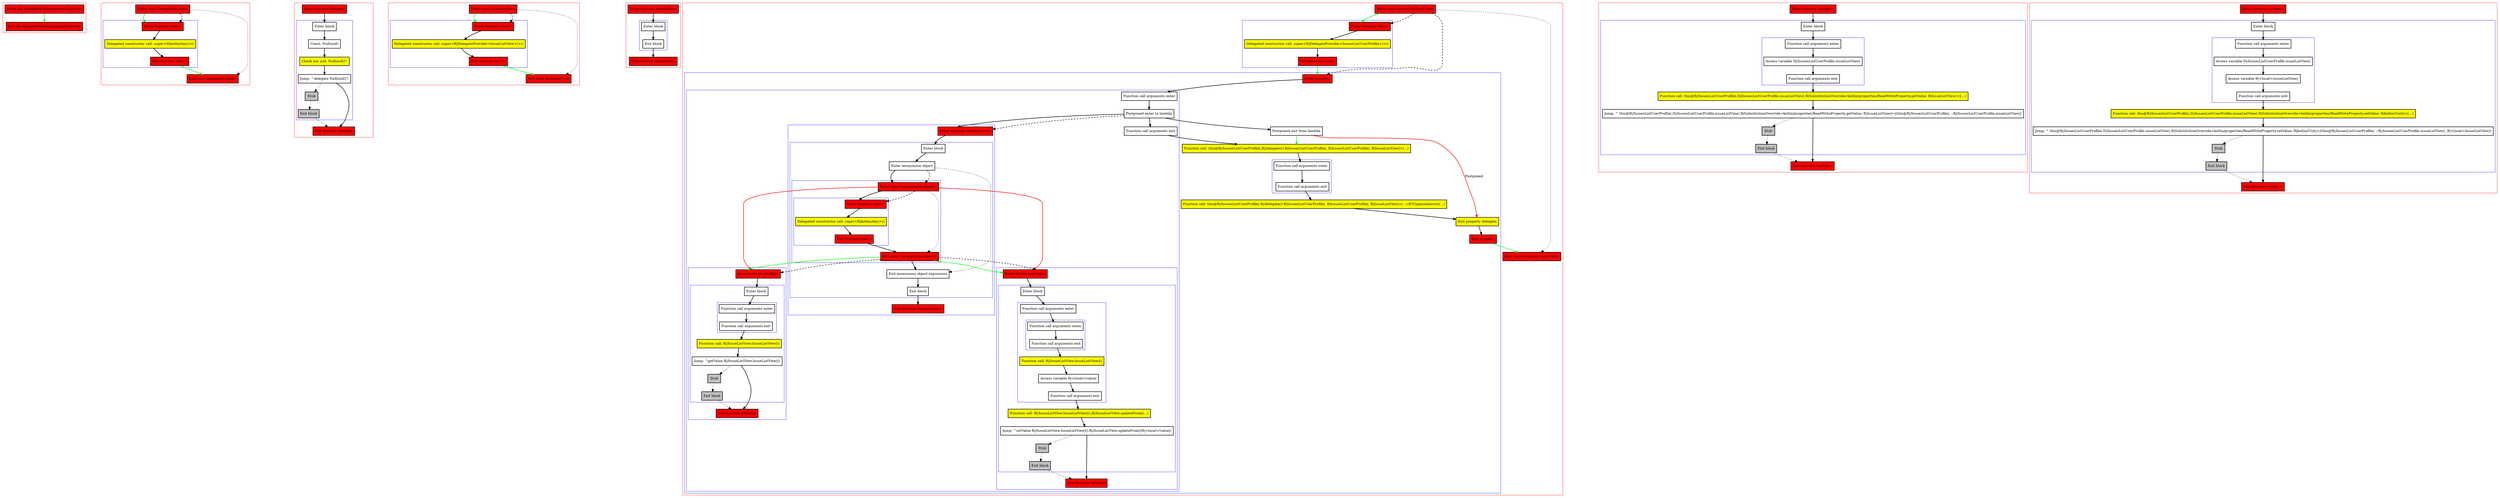 digraph delegateWithAnonymousObject_kt {
    graph [nodesep=3]
    node [shape=box penwidth=2]
    edge [penwidth=2]

    subgraph cluster_0 {
        color=red
        0 [label="Enter file delegateWithAnonymousObject.kt" style="filled" fillcolor=red];
        1 [label="Exit file delegateWithAnonymousObject.kt" style="filled" fillcolor=red];
    }
    0 -> {1} [color=green];

    subgraph cluster_1 {
        color=red
        2 [label="Enter class DelegateProvider" style="filled" fillcolor=red];
        subgraph cluster_2 {
            color=blue
            3 [label="Enter function <init>" style="filled" fillcolor=red];
            4 [label="Delegated constructor call: super<R|kotlin/Any|>()" style="filled" fillcolor=yellow];
            5 [label="Exit function <init>" style="filled" fillcolor=red];
        }
        6 [label="Exit class DelegateProvider" style="filled" fillcolor=red];
    }
    2 -> {3} [color=green];
    2 -> {6} [style=dotted];
    2 -> {3} [style=dashed];
    3 -> {4};
    4 -> {5};
    5 -> {6} [color=green];

    subgraph cluster_3 {
        color=red
        7 [label="Enter function delegate" style="filled" fillcolor=red];
        subgraph cluster_4 {
            color=blue
            8 [label="Enter block"];
            9 [label="Const: Null(null)"];
            10 [label="Check not null: Null(null)!!" style="filled" fillcolor=yellow];
            11 [label="Jump: ^delegate Null(null)!!"];
            12 [label="Stub" style="filled" fillcolor=gray];
            13 [label="Exit block" style="filled" fillcolor=gray];
        }
        14 [label="Exit function delegate" style="filled" fillcolor=red];
    }
    7 -> {8};
    8 -> {9};
    9 -> {10};
    10 -> {11};
    11 -> {14};
    11 -> {12} [style=dotted];
    12 -> {13} [style=dotted];
    13 -> {14} [style=dotted];

    subgraph cluster_5 {
        color=red
        15 [label="Enter class IssueListView" style="filled" fillcolor=red];
        subgraph cluster_6 {
            color=blue
            16 [label="Enter function <init>" style="filled" fillcolor=red];
            17 [label="Delegated constructor call: super<R|DelegateProvider<IssueListView>|>()" style="filled" fillcolor=yellow];
            18 [label="Exit function <init>" style="filled" fillcolor=red];
        }
        19 [label="Exit class IssueListView" style="filled" fillcolor=red];
    }
    15 -> {16} [color=green];
    15 -> {19} [style=dotted];
    15 -> {16} [style=dashed];
    16 -> {17};
    17 -> {18};
    18 -> {19} [color=green];

    subgraph cluster_7 {
        color=red
        20 [label="Enter function updateFrom" style="filled" fillcolor=red];
        subgraph cluster_8 {
            color=blue
            21 [label="Enter block"];
            22 [label="Exit block"];
        }
        23 [label="Exit function updateFrom" style="filled" fillcolor=red];
    }
    20 -> {21};
    21 -> {22};
    22 -> {23};

    subgraph cluster_9 {
        color=red
        24 [label="Enter class IssuesListUserProfile" style="filled" fillcolor=red];
        subgraph cluster_10 {
            color=blue
            25 [label="Enter function <init>" style="filled" fillcolor=red];
            26 [label="Delegated constructor call: super<R|DelegateProvider<IssuesListUserProfile>|>()" style="filled" fillcolor=yellow];
            27 [label="Exit function <init>" style="filled" fillcolor=red];
        }
        subgraph cluster_11 {
            color=blue
            28 [label="Enter property" style="filled" fillcolor=red];
            subgraph cluster_12 {
                color=blue
                29 [label="Function call arguments enter"];
                30 [label="Postponed enter to lambda"];
                subgraph cluster_13 {
                    color=blue
                    31 [label="Enter function <anonymous>" style="filled" fillcolor=red];
                    subgraph cluster_14 {
                        color=blue
                        32 [label="Enter block"];
                        33 [label="Enter anonymous object"];
                        subgraph cluster_15 {
                            color=blue
                            34 [label="Enter class <anonymous object>" style="filled" fillcolor=red];
                            subgraph cluster_16 {
                                color=blue
                                35 [label="Enter function <init>" style="filled" fillcolor=red];
                                36 [label="Delegated constructor call: super<R|kotlin/Any|>()" style="filled" fillcolor=yellow];
                                37 [label="Exit function <init>" style="filled" fillcolor=red];
                            }
                            38 [label="Exit class <anonymous object>" style="filled" fillcolor=red];
                        }
                        39 [label="Exit anonymous object expression"];
                        40 [label="Exit block"];
                    }
                    41 [label="Exit function <anonymous>" style="filled" fillcolor=red];
                }
                subgraph cluster_17 {
                    color=blue
                    42 [label="Enter function setValue" style="filled" fillcolor=red];
                    subgraph cluster_18 {
                        color=blue
                        43 [label="Enter block"];
                        subgraph cluster_19 {
                            color=blue
                            44 [label="Function call arguments enter"];
                            subgraph cluster_20 {
                                color=blue
                                45 [label="Function call arguments enter"];
                                46 [label="Function call arguments exit"];
                            }
                            47 [label="Function call: R|/IssueListView.IssueListView|()" style="filled" fillcolor=yellow];
                            48 [label="Access variable R|<local>/value|"];
                            49 [label="Function call arguments exit"];
                        }
                        50 [label="Function call: R|/IssueListView.IssueListView|().R|/IssueListView.updateFrom|(...)" style="filled" fillcolor=yellow];
                        51 [label="Jump: ^setValue R|/IssueListView.IssueListView|().R|/IssueListView.updateFrom|(R|<local>/value|)"];
                        52 [label="Stub" style="filled" fillcolor=gray];
                        53 [label="Exit block" style="filled" fillcolor=gray];
                    }
                    54 [label="Exit function setValue" style="filled" fillcolor=red];
                }
                subgraph cluster_21 {
                    color=blue
                    55 [label="Enter function getValue" style="filled" fillcolor=red];
                    subgraph cluster_22 {
                        color=blue
                        56 [label="Enter block"];
                        subgraph cluster_23 {
                            color=blue
                            57 [label="Function call arguments enter"];
                            58 [label="Function call arguments exit"];
                        }
                        59 [label="Function call: R|/IssueListView.IssueListView|()" style="filled" fillcolor=yellow];
                        60 [label="Jump: ^getValue R|/IssueListView.IssueListView|()"];
                        61 [label="Stub" style="filled" fillcolor=gray];
                        62 [label="Exit block" style="filled" fillcolor=gray];
                    }
                    63 [label="Exit function getValue" style="filled" fillcolor=red];
                }
                64 [label="Function call arguments exit"];
            }
            65 [label="Postponed exit from lambda"];
            66 [label="Function call: this@R|/IssuesListUserProfile|.R|/delegate|<R|IssuesListUserProfile|, R|IssuesListUserProfile|, R|IssueListView|>(...)" style="filled" fillcolor=yellow];
            subgraph cluster_24 {
                color=blue
                67 [label="Function call arguments enter"];
                68 [label="Function call arguments exit"];
            }
            69 [label="Function call: this@R|/IssuesListUserProfile|.R|/delegate|<R|IssuesListUserProfile|, R|IssuesListUserProfile|, R|IssueListView|>(...).R?C|special/error|(...)" style="filled" fillcolor=yellow];
            70 [label="Exit property delegate" style="filled" fillcolor=yellow];
            71 [label="Exit property" style="filled" fillcolor=red];
        }
        72 [label="Exit class IssuesListUserProfile" style="filled" fillcolor=red];
    }
    24 -> {25} [color=green];
    24 -> {72} [style=dotted];
    24 -> {25 28} [style=dashed];
    25 -> {26};
    26 -> {27};
    27 -> {28} [color=green];
    28 -> {29};
    29 -> {30};
    30 -> {31 64 65};
    30 -> {31} [style=dashed];
    31 -> {32};
    32 -> {33};
    33 -> {34};
    33 -> {39} [style=dotted];
    33 -> {34} [style=dashed];
    34 -> {35};
    34 -> {42 55} [color=red];
    34 -> {38} [style=dotted];
    34 -> {35} [style=dashed];
    35 -> {36};
    36 -> {37};
    37 -> {38};
    38 -> {39};
    38 -> {42 55} [color=green];
    38 -> {42 55} [style=dashed];
    39 -> {40};
    40 -> {41};
    42 -> {43};
    43 -> {44};
    44 -> {45};
    45 -> {46};
    46 -> {47};
    47 -> {48};
    48 -> {49};
    49 -> {50};
    50 -> {51};
    51 -> {54};
    51 -> {52} [style=dotted];
    52 -> {53} [style=dotted];
    53 -> {54} [style=dotted];
    55 -> {56};
    56 -> {57};
    57 -> {58};
    58 -> {59};
    59 -> {60};
    60 -> {63};
    60 -> {61} [style=dotted];
    61 -> {62} [style=dotted];
    62 -> {63} [style=dotted];
    64 -> {66};
    65 -> {66} [color=green];
    65 -> {70} [color=red label="Postponed"];
    66 -> {67};
    67 -> {68};
    68 -> {69};
    69 -> {70};
    70 -> {71};
    71 -> {72} [color=green];

    subgraph cluster_25 {
        color=red
        73 [label="Enter function <getter>" style="filled" fillcolor=red];
        subgraph cluster_26 {
            color=blue
            74 [label="Enter block"];
            subgraph cluster_27 {
                color=blue
                75 [label="Function call arguments enter"];
                76 [label="Access variable D|/IssuesListUserProfile.issueListView|"];
                77 [label="Function call arguments exit"];
            }
            78 [label="Function call: this@R|/IssuesListUserProfile|.D|/IssuesListUserProfile.issueListView|.R|SubstitutionOverride<kotlin/properties/ReadWriteProperty.getValue: R|IssueListView|>|(...)" style="filled" fillcolor=yellow];
            79 [label="Jump: ^ this@R|/IssuesListUserProfile|.D|/IssuesListUserProfile.issueListView|.R|SubstitutionOverride<kotlin/properties/ReadWriteProperty.getValue: R|IssueListView|>|(this@R|/IssuesListUserProfile|, ::R|/IssuesListUserProfile.issueListView|)"];
            80 [label="Stub" style="filled" fillcolor=gray];
            81 [label="Exit block" style="filled" fillcolor=gray];
        }
        82 [label="Exit function <getter>" style="filled" fillcolor=red];
    }
    73 -> {74};
    74 -> {75};
    75 -> {76};
    76 -> {77};
    77 -> {78};
    78 -> {79};
    79 -> {82};
    79 -> {80} [style=dotted];
    80 -> {81} [style=dotted];
    81 -> {82} [style=dotted];

    subgraph cluster_28 {
        color=red
        83 [label="Enter function <setter>" style="filled" fillcolor=red];
        subgraph cluster_29 {
            color=blue
            84 [label="Enter block"];
            subgraph cluster_30 {
                color=blue
                85 [label="Function call arguments enter"];
                86 [label="Access variable D|/IssuesListUserProfile.issueListView|"];
                87 [label="Access variable R|<local>/issueListView|"];
                88 [label="Function call arguments exit"];
            }
            89 [label="Function call: this@R|/IssuesListUserProfile|.D|/IssuesListUserProfile.issueListView|.R|SubstitutionOverride<kotlin/properties/ReadWriteProperty.setValue: R|kotlin/Unit|>|(...)" style="filled" fillcolor=yellow];
            90 [label="Jump: ^ this@R|/IssuesListUserProfile|.D|/IssuesListUserProfile.issueListView|.R|SubstitutionOverride<kotlin/properties/ReadWriteProperty.setValue: R|kotlin/Unit|>|(this@R|/IssuesListUserProfile|, ::R|/IssuesListUserProfile.issueListView|, R|<local>/issueListView|)"];
            91 [label="Stub" style="filled" fillcolor=gray];
            92 [label="Exit block" style="filled" fillcolor=gray];
        }
        93 [label="Exit function <setter>" style="filled" fillcolor=red];
    }
    83 -> {84};
    84 -> {85};
    85 -> {86};
    86 -> {87};
    87 -> {88};
    88 -> {89};
    89 -> {90};
    90 -> {93};
    90 -> {91} [style=dotted];
    91 -> {92} [style=dotted];
    92 -> {93} [style=dotted];

}
